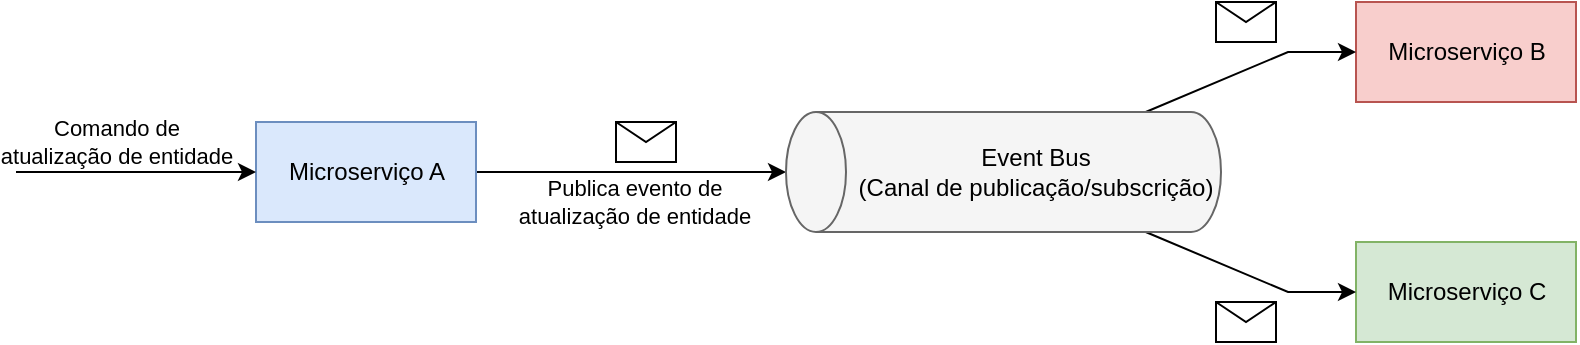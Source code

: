 <mxfile version="16.2.2" type="device"><diagram id="ZjaMFWBnrxu02GPVmbpa" name="Page-1"><mxGraphModel dx="2272" dy="766" grid="1" gridSize="10" guides="1" tooltips="1" connect="1" arrows="1" fold="1" page="1" pageScale="1" pageWidth="850" pageHeight="1100" math="0" shadow="0"><root><mxCell id="0"/><mxCell id="1" parent="0"/><mxCell id="t6bbvH6AzY4W-dSsYbL2-11" style="edgeStyle=orthogonalEdgeStyle;rounded=0;orthogonalLoop=1;jettySize=auto;html=1;entryX=0.5;entryY=0;entryDx=0;entryDy=0;entryPerimeter=0;" edge="1" parent="1" source="t6bbvH6AzY4W-dSsYbL2-3" target="t6bbvH6AzY4W-dSsYbL2-9"><mxGeometry relative="1" as="geometry"/></mxCell><mxCell id="t6bbvH6AzY4W-dSsYbL2-12" value="Publica evento de &lt;br&gt;atualização de entidade" style="edgeLabel;html=1;align=center;verticalAlign=middle;resizable=0;points=[];" vertex="1" connectable="0" parent="t6bbvH6AzY4W-dSsYbL2-11"><mxGeometry x="-0.283" y="1" relative="1" as="geometry"><mxPoint x="23" y="16" as="offset"/></mxGeometry></mxCell><mxCell id="t6bbvH6AzY4W-dSsYbL2-3" value="Microserviço A" style="html=1;fillColor=#dae8fc;strokeColor=#6c8ebf;" vertex="1" parent="1"><mxGeometry x="90" y="180" width="110" height="50" as="geometry"/></mxCell><mxCell id="t6bbvH6AzY4W-dSsYbL2-4" value="Microserviço B" style="html=1;fillColor=#f8cecc;strokeColor=#b85450;" vertex="1" parent="1"><mxGeometry x="640" y="120" width="110" height="50" as="geometry"/></mxCell><mxCell id="t6bbvH6AzY4W-dSsYbL2-5" value="Microserviço C" style="html=1;fillColor=#d5e8d4;strokeColor=#82b366;" vertex="1" parent="1"><mxGeometry x="640" y="240" width="110" height="50" as="geometry"/></mxCell><mxCell id="t6bbvH6AzY4W-dSsYbL2-6" value="" style="endArrow=classic;html=1;rounded=0;entryX=0;entryY=0.5;entryDx=0;entryDy=0;" edge="1" parent="1" target="t6bbvH6AzY4W-dSsYbL2-3"><mxGeometry width="50" height="50" relative="1" as="geometry"><mxPoint x="-30" y="205" as="sourcePoint"/><mxPoint x="340" y="370" as="targetPoint"/></mxGeometry></mxCell><mxCell id="t6bbvH6AzY4W-dSsYbL2-7" value="Comando de &lt;br&gt;atualização de entidade" style="edgeLabel;html=1;align=center;verticalAlign=middle;resizable=0;points=[];" vertex="1" connectable="0" parent="t6bbvH6AzY4W-dSsYbL2-6"><mxGeometry x="0.217" y="2" relative="1" as="geometry"><mxPoint x="-23" y="-13" as="offset"/></mxGeometry></mxCell><mxCell id="t6bbvH6AzY4W-dSsYbL2-26" style="edgeStyle=orthogonalEdgeStyle;rounded=0;orthogonalLoop=1;jettySize=auto;html=1;entryX=0;entryY=0.5;entryDx=0;entryDy=0;" edge="1" parent="1" source="t6bbvH6AzY4W-dSsYbL2-9" target="t6bbvH6AzY4W-dSsYbL2-5"><mxGeometry relative="1" as="geometry"><Array as="points"><mxPoint x="606" y="265"/></Array></mxGeometry></mxCell><mxCell id="t6bbvH6AzY4W-dSsYbL2-28" style="edgeStyle=orthogonalEdgeStyle;rounded=0;orthogonalLoop=1;jettySize=auto;html=1;entryX=0;entryY=0.5;entryDx=0;entryDy=0;" edge="1" parent="1" source="t6bbvH6AzY4W-dSsYbL2-9" target="t6bbvH6AzY4W-dSsYbL2-4"><mxGeometry relative="1" as="geometry"><Array as="points"><mxPoint x="606" y="145"/></Array></mxGeometry></mxCell><mxCell id="t6bbvH6AzY4W-dSsYbL2-9" value="" style="shape=cylinder3;whiteSpace=wrap;html=1;boundedLbl=1;backgroundOutline=1;size=15;rotation=-90;fillColor=#f5f5f5;fontColor=#333333;strokeColor=#666666;" vertex="1" parent="1"><mxGeometry x="433.75" y="96.25" width="60" height="217.5" as="geometry"/></mxCell><mxCell id="t6bbvH6AzY4W-dSsYbL2-10" value="Event Bus&lt;br&gt;(Canal de publicação/subscrição)" style="text;html=1;strokeColor=none;fillColor=none;align=center;verticalAlign=middle;whiteSpace=wrap;rounded=0;" vertex="1" parent="1"><mxGeometry x="390" y="190" width="180" height="30" as="geometry"/></mxCell><mxCell id="t6bbvH6AzY4W-dSsYbL2-13" value="" style="shape=message;html=1;whiteSpace=wrap;html=1;outlineConnect=0;" vertex="1" parent="1"><mxGeometry x="270" y="180" width="30" height="20" as="geometry"/></mxCell><mxCell id="t6bbvH6AzY4W-dSsYbL2-19" value="" style="shape=message;html=1;whiteSpace=wrap;html=1;outlineConnect=0;" vertex="1" parent="1"><mxGeometry x="570" y="120" width="30" height="20" as="geometry"/></mxCell><mxCell id="t6bbvH6AzY4W-dSsYbL2-23" value="" style="shape=message;html=1;whiteSpace=wrap;html=1;outlineConnect=0;" vertex="1" parent="1"><mxGeometry x="570" y="270" width="30" height="20" as="geometry"/></mxCell></root></mxGraphModel></diagram></mxfile>
